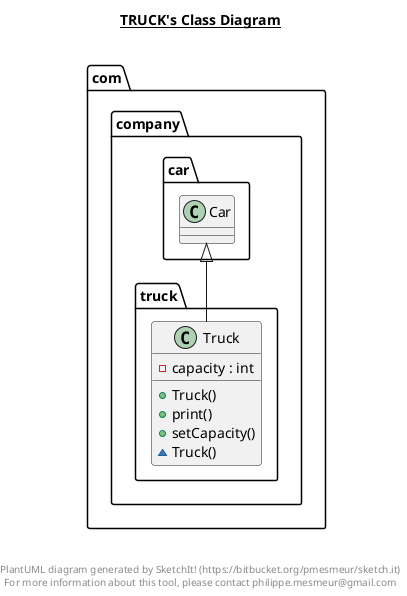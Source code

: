 @startuml

title __TRUCK's Class Diagram__\n

  namespace com.company {
    namespace truck {
      class com.company.truck.Truck {
          - capacity : int
          + Truck()
          + print()
          + setCapacity()
          ~ Truck()
      }
    }
  }
  

  com.company.truck.Truck -up-|> com.company.car.Car


right footer


PlantUML diagram generated by SketchIt! (https://bitbucket.org/pmesmeur/sketch.it)
For more information about this tool, please contact philippe.mesmeur@gmail.com
endfooter

@enduml

